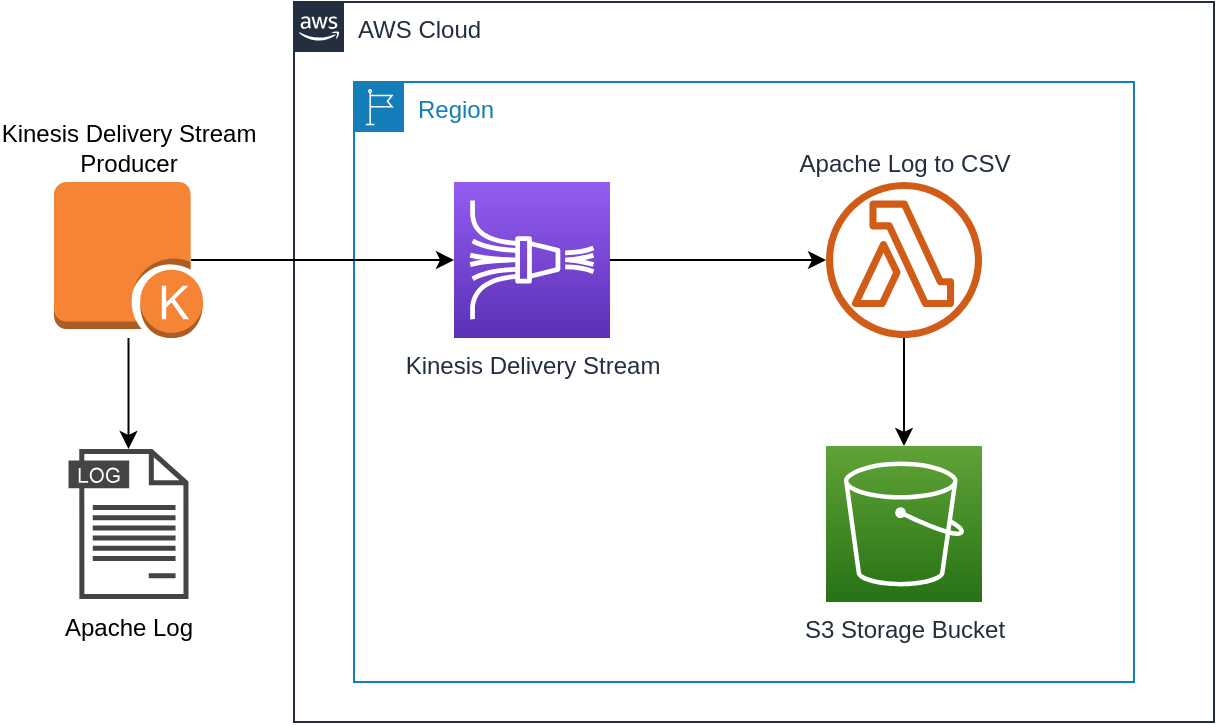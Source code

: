 <mxfile version="12.5.3" type="device"><diagram id="dDoIX0jhtmZFvvWvJdjJ" name="Page-1"><mxGraphModel dx="1716" dy="445" grid="1" gridSize="10" guides="1" tooltips="1" connect="1" arrows="1" fold="1" page="1" pageScale="1" pageWidth="850" pageHeight="1100" math="0" shadow="0"><root><mxCell id="0"/><mxCell id="1" parent="0"/><mxCell id="JYxNDGr-bDE9-GMvYnUw-1" value="AWS Cloud" style="points=[[0,0],[0.25,0],[0.5,0],[0.75,0],[1,0],[1,0.25],[1,0.5],[1,0.75],[1,1],[0.75,1],[0.5,1],[0.25,1],[0,1],[0,0.75],[0,0.5],[0,0.25]];outlineConnect=0;gradientColor=none;html=1;whiteSpace=wrap;fontSize=12;fontStyle=0;shape=mxgraph.aws4.group;grIcon=mxgraph.aws4.group_aws_cloud_alt;strokeColor=#232F3E;fillColor=none;verticalAlign=top;align=left;spacingLeft=30;fontColor=#232F3E;dashed=0;" vertex="1" parent="1"><mxGeometry x="120" y="80" width="460" height="360" as="geometry"/></mxCell><mxCell id="JYxNDGr-bDE9-GMvYnUw-2" value="Region" style="points=[[0,0],[0.25,0],[0.5,0],[0.75,0],[1,0],[1,0.25],[1,0.5],[1,0.75],[1,1],[0.75,1],[0.5,1],[0.25,1],[0,1],[0,0.75],[0,0.5],[0,0.25]];outlineConnect=0;gradientColor=none;html=1;whiteSpace=wrap;fontSize=12;fontStyle=0;shape=mxgraph.aws4.group;grIcon=mxgraph.aws4.group_region;strokeColor=#147EBA;fillColor=none;verticalAlign=top;align=left;spacingLeft=30;fontColor=#147EBA;dashed=0;" vertex="1" parent="1"><mxGeometry x="150" y="120" width="390" height="300" as="geometry"/></mxCell><mxCell id="JYxNDGr-bDE9-GMvYnUw-16" style="edgeStyle=orthogonalEdgeStyle;rounded=0;orthogonalLoop=1;jettySize=auto;html=1;" edge="1" parent="1" source="JYxNDGr-bDE9-GMvYnUw-3" target="JYxNDGr-bDE9-GMvYnUw-4"><mxGeometry relative="1" as="geometry"/></mxCell><mxCell id="JYxNDGr-bDE9-GMvYnUw-3" value="Apache Log to CSV" style="outlineConnect=0;fontColor=#232F3E;gradientColor=none;fillColor=#D05C17;strokeColor=none;dashed=0;verticalLabelPosition=top;verticalAlign=bottom;align=center;html=1;fontSize=12;fontStyle=0;aspect=fixed;pointerEvents=1;shape=mxgraph.aws4.lambda_function;labelPosition=center;" vertex="1" parent="1"><mxGeometry x="386" y="170" width="78" height="78" as="geometry"/></mxCell><mxCell id="JYxNDGr-bDE9-GMvYnUw-4" value="S3 Storage Bucket" style="outlineConnect=0;fontColor=#232F3E;gradientColor=#60A337;gradientDirection=north;fillColor=#277116;strokeColor=#ffffff;dashed=0;verticalLabelPosition=bottom;verticalAlign=top;align=center;html=1;fontSize=12;fontStyle=0;aspect=fixed;shape=mxgraph.aws4.resourceIcon;resIcon=mxgraph.aws4.s3;" vertex="1" parent="1"><mxGeometry x="386" y="302" width="78" height="78" as="geometry"/></mxCell><mxCell id="JYxNDGr-bDE9-GMvYnUw-15" style="edgeStyle=orthogonalEdgeStyle;rounded=0;orthogonalLoop=1;jettySize=auto;html=1;" edge="1" parent="1" source="JYxNDGr-bDE9-GMvYnUw-5" target="JYxNDGr-bDE9-GMvYnUw-3"><mxGeometry relative="1" as="geometry"/></mxCell><mxCell id="JYxNDGr-bDE9-GMvYnUw-5" value="Kinesis Delivery Stream" style="outlineConnect=0;fontColor=#232F3E;gradientColor=#945DF2;gradientDirection=north;fillColor=#5A30B5;strokeColor=#ffffff;dashed=0;verticalLabelPosition=bottom;verticalAlign=top;align=center;html=1;fontSize=12;fontStyle=0;aspect=fixed;shape=mxgraph.aws4.resourceIcon;resIcon=mxgraph.aws4.kinesis_data_firehose;" vertex="1" parent="1"><mxGeometry x="200" y="170" width="78" height="78" as="geometry"/></mxCell><mxCell id="JYxNDGr-bDE9-GMvYnUw-11" style="edgeStyle=orthogonalEdgeStyle;rounded=0;orthogonalLoop=1;jettySize=auto;html=1;exitX=0.92;exitY=0.5;exitDx=0;exitDy=0;exitPerimeter=0;" edge="1" parent="1" source="JYxNDGr-bDE9-GMvYnUw-7" target="JYxNDGr-bDE9-GMvYnUw-5"><mxGeometry relative="1" as="geometry"/></mxCell><mxCell id="JYxNDGr-bDE9-GMvYnUw-7" value="Kinesis Delivery Stream&lt;br&gt;Producer" style="outlineConnect=0;dashed=0;verticalLabelPosition=top;verticalAlign=bottom;align=center;html=1;shape=mxgraph.aws3.kinesis_enabled_app;fillColor=#F58534;gradientColor=none;labelPosition=center;" vertex="1" parent="1"><mxGeometry y="170" width="74.5" height="78" as="geometry"/></mxCell><mxCell id="JYxNDGr-bDE9-GMvYnUw-8" value="Apache Log" style="pointerEvents=1;shadow=0;dashed=0;html=1;strokeColor=none;fillColor=#434445;aspect=fixed;labelPosition=center;verticalLabelPosition=bottom;verticalAlign=top;align=center;outlineConnect=0;shape=mxgraph.vvd.log_files;" vertex="1" parent="1"><mxGeometry x="7.25" y="303.5" width="60" height="75" as="geometry"/></mxCell><mxCell id="JYxNDGr-bDE9-GMvYnUw-10" value="" style="endArrow=classic;html=1;" edge="1" parent="1" source="JYxNDGr-bDE9-GMvYnUw-7" target="JYxNDGr-bDE9-GMvYnUw-8"><mxGeometry width="50" height="50" relative="1" as="geometry"><mxPoint x="-30" y="340" as="sourcePoint"/><mxPoint x="20" y="290" as="targetPoint"/></mxGeometry></mxCell></root></mxGraphModel></diagram></mxfile>